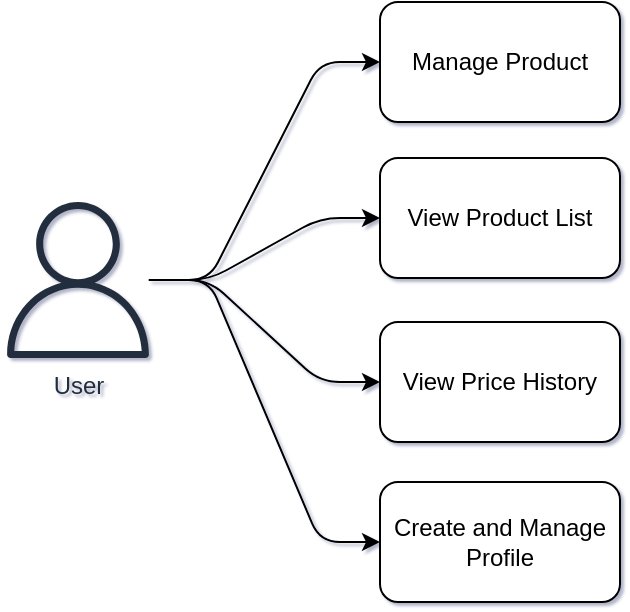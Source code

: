 <mxfile version="14.4.9" type="device"><diagram id="v9Kp5liXt98ZdkIb-uEh" name="Page-1"><mxGraphModel dx="1069" dy="387" grid="1" gridSize="10" guides="1" tooltips="1" connect="1" arrows="1" fold="1" page="1" pageScale="1" pageWidth="850" pageHeight="1100" math="0" shadow="1"><root><mxCell id="0"/><mxCell id="1" parent="0"/><mxCell id="dx-S14t-cAaFt5ngwcIB-6" style="edgeStyle=entityRelationEdgeStyle;orthogonalLoop=1;jettySize=auto;html=1;entryX=0;entryY=0.5;entryDx=0;entryDy=0;jumpStyle=none;shadow=0;" parent="1" source="dx-S14t-cAaFt5ngwcIB-1" target="dx-S14t-cAaFt5ngwcIB-2" edge="1"><mxGeometry relative="1" as="geometry"/></mxCell><mxCell id="dx-S14t-cAaFt5ngwcIB-7" style="edgeStyle=entityRelationEdgeStyle;orthogonalLoop=1;jettySize=auto;html=1;entryX=0;entryY=0.5;entryDx=0;entryDy=0;jumpStyle=none;shadow=0;" parent="1" source="dx-S14t-cAaFt5ngwcIB-1" target="dx-S14t-cAaFt5ngwcIB-3" edge="1"><mxGeometry relative="1" as="geometry"/></mxCell><mxCell id="dx-S14t-cAaFt5ngwcIB-8" style="orthogonalLoop=1;jettySize=auto;html=1;entryX=0;entryY=0.5;entryDx=0;entryDy=0;edgeStyle=entityRelationEdgeStyle;elbow=vertical;jumpStyle=none;shadow=0;" parent="1" source="dx-S14t-cAaFt5ngwcIB-1" target="dx-S14t-cAaFt5ngwcIB-4" edge="1"><mxGeometry relative="1" as="geometry"/></mxCell><mxCell id="dx-S14t-cAaFt5ngwcIB-9" style="edgeStyle=entityRelationEdgeStyle;orthogonalLoop=1;jettySize=auto;html=1;entryX=0;entryY=0.5;entryDx=0;entryDy=0;jumpStyle=none;shadow=0;" parent="1" source="dx-S14t-cAaFt5ngwcIB-1" target="dx-S14t-cAaFt5ngwcIB-5" edge="1"><mxGeometry relative="1" as="geometry"/></mxCell><mxCell id="dx-S14t-cAaFt5ngwcIB-1" value="User" style="outlineConnect=0;fontColor=#232F3E;gradientColor=none;fillColor=#232F3E;strokeColor=none;dashed=0;verticalLabelPosition=bottom;verticalAlign=top;align=center;html=1;fontSize=12;fontStyle=0;aspect=fixed;pointerEvents=1;shape=mxgraph.aws4.user;rounded=1;" parent="1" vertex="1"><mxGeometry x="10" y="120" width="78" height="78" as="geometry"/></mxCell><mxCell id="dx-S14t-cAaFt5ngwcIB-2" value="Manage Product" style="whiteSpace=wrap;html=1;rounded=1;" parent="1" vertex="1"><mxGeometry x="200" y="20" width="120" height="60" as="geometry"/></mxCell><mxCell id="dx-S14t-cAaFt5ngwcIB-3" value="View Product List" style="whiteSpace=wrap;html=1;rounded=1;" parent="1" vertex="1"><mxGeometry x="200" y="98" width="120" height="60" as="geometry"/></mxCell><mxCell id="dx-S14t-cAaFt5ngwcIB-4" value="View Price History" style="whiteSpace=wrap;html=1;rounded=1;" parent="1" vertex="1"><mxGeometry x="200" y="180" width="120" height="60" as="geometry"/></mxCell><mxCell id="dx-S14t-cAaFt5ngwcIB-5" value="Create and Manage Profile" style="whiteSpace=wrap;html=1;rounded=1;" parent="1" vertex="1"><mxGeometry x="200" y="260" width="120" height="60" as="geometry"/></mxCell></root></mxGraphModel></diagram></mxfile>